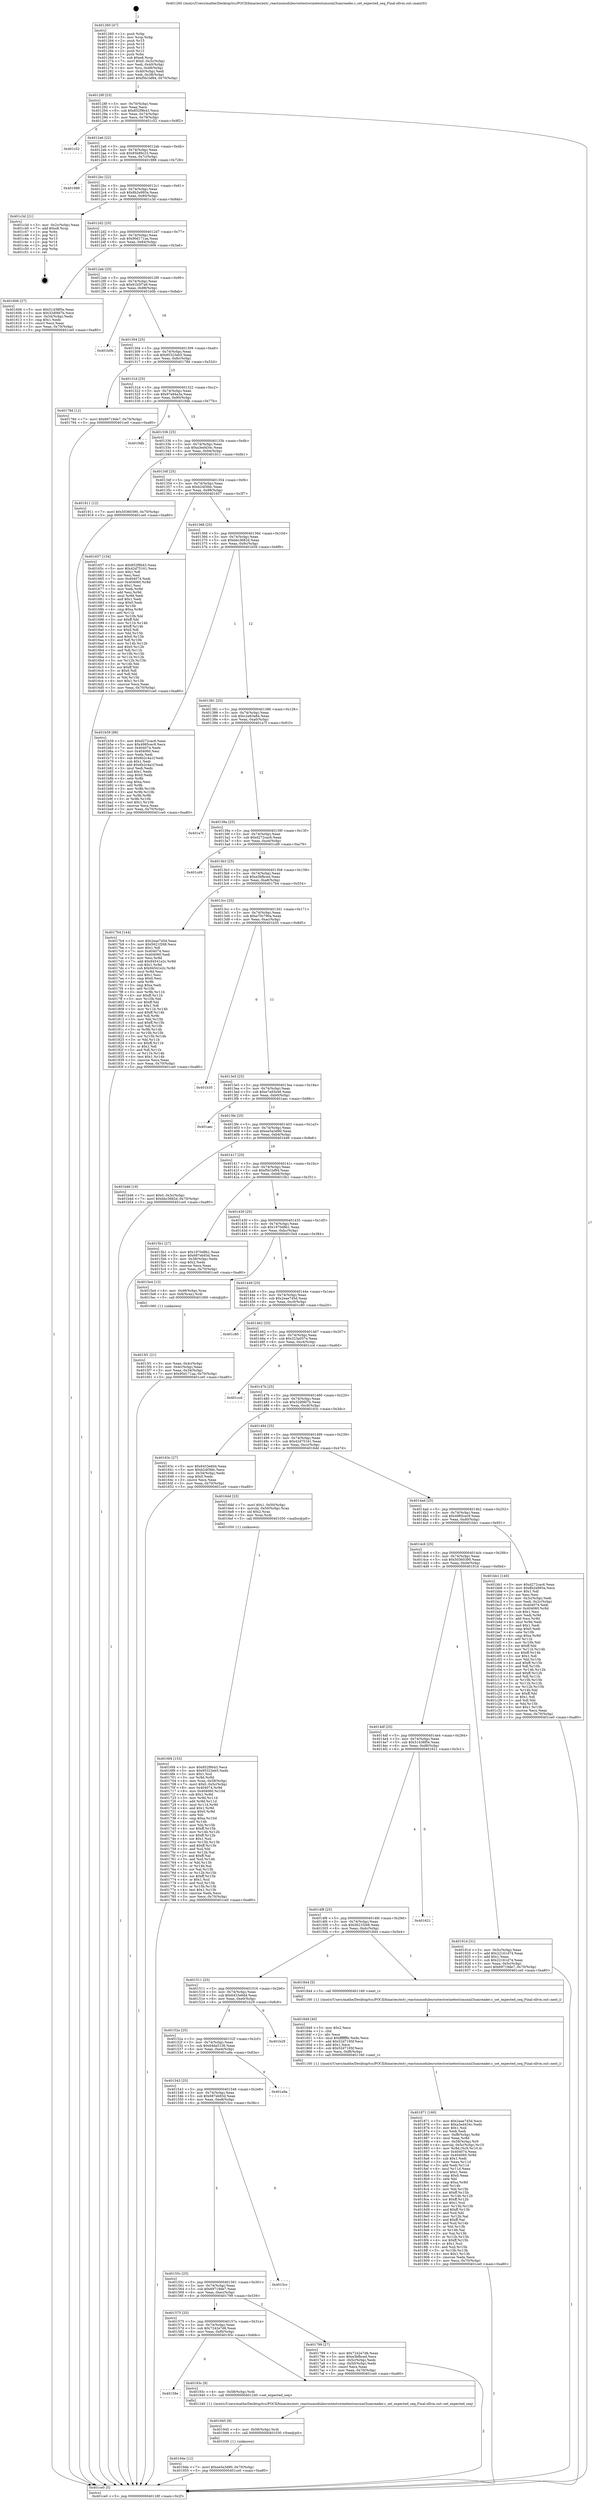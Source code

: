 digraph "0x401260" {
  label = "0x401260 (/mnt/c/Users/mathe/Desktop/tcc/POCII/binaries/extr_reactosmodulesrostestswinetestsmsxml3saxreader.c_set_expected_seq_Final-ollvm.out::main(0))"
  labelloc = "t"
  node[shape=record]

  Entry [label="",width=0.3,height=0.3,shape=circle,fillcolor=black,style=filled]
  "0x40128f" [label="{
     0x40128f [23]\l
     | [instrs]\l
     &nbsp;&nbsp;0x40128f \<+3\>: mov -0x70(%rbp),%eax\l
     &nbsp;&nbsp;0x401292 \<+2\>: mov %eax,%ecx\l
     &nbsp;&nbsp;0x401294 \<+6\>: sub $0x852f9b43,%ecx\l
     &nbsp;&nbsp;0x40129a \<+3\>: mov %eax,-0x74(%rbp)\l
     &nbsp;&nbsp;0x40129d \<+3\>: mov %ecx,-0x78(%rbp)\l
     &nbsp;&nbsp;0x4012a0 \<+6\>: je 0000000000401c52 \<main+0x9f2\>\l
  }"]
  "0x401c52" [label="{
     0x401c52\l
  }", style=dashed]
  "0x4012a6" [label="{
     0x4012a6 [22]\l
     | [instrs]\l
     &nbsp;&nbsp;0x4012a6 \<+5\>: jmp 00000000004012ab \<main+0x4b\>\l
     &nbsp;&nbsp;0x4012ab \<+3\>: mov -0x74(%rbp),%eax\l
     &nbsp;&nbsp;0x4012ae \<+5\>: sub $0x85b89c23,%eax\l
     &nbsp;&nbsp;0x4012b3 \<+3\>: mov %eax,-0x7c(%rbp)\l
     &nbsp;&nbsp;0x4012b6 \<+6\>: je 0000000000401988 \<main+0x728\>\l
  }"]
  Exit [label="",width=0.3,height=0.3,shape=circle,fillcolor=black,style=filled,peripheries=2]
  "0x401988" [label="{
     0x401988\l
  }", style=dashed]
  "0x4012bc" [label="{
     0x4012bc [22]\l
     | [instrs]\l
     &nbsp;&nbsp;0x4012bc \<+5\>: jmp 00000000004012c1 \<main+0x61\>\l
     &nbsp;&nbsp;0x4012c1 \<+3\>: mov -0x74(%rbp),%eax\l
     &nbsp;&nbsp;0x4012c4 \<+5\>: sub $0x8b2e993a,%eax\l
     &nbsp;&nbsp;0x4012c9 \<+3\>: mov %eax,-0x80(%rbp)\l
     &nbsp;&nbsp;0x4012cc \<+6\>: je 0000000000401c3d \<main+0x9dd\>\l
  }"]
  "0x40194e" [label="{
     0x40194e [12]\l
     | [instrs]\l
     &nbsp;&nbsp;0x40194e \<+7\>: movl $0xee5a3d90,-0x70(%rbp)\l
     &nbsp;&nbsp;0x401955 \<+5\>: jmp 0000000000401ce0 \<main+0xa80\>\l
  }"]
  "0x401c3d" [label="{
     0x401c3d [21]\l
     | [instrs]\l
     &nbsp;&nbsp;0x401c3d \<+3\>: mov -0x2c(%rbp),%eax\l
     &nbsp;&nbsp;0x401c40 \<+7\>: add $0xe8,%rsp\l
     &nbsp;&nbsp;0x401c47 \<+1\>: pop %rbx\l
     &nbsp;&nbsp;0x401c48 \<+2\>: pop %r12\l
     &nbsp;&nbsp;0x401c4a \<+2\>: pop %r13\l
     &nbsp;&nbsp;0x401c4c \<+2\>: pop %r14\l
     &nbsp;&nbsp;0x401c4e \<+2\>: pop %r15\l
     &nbsp;&nbsp;0x401c50 \<+1\>: pop %rbp\l
     &nbsp;&nbsp;0x401c51 \<+1\>: ret\l
  }"]
  "0x4012d2" [label="{
     0x4012d2 [25]\l
     | [instrs]\l
     &nbsp;&nbsp;0x4012d2 \<+5\>: jmp 00000000004012d7 \<main+0x77\>\l
     &nbsp;&nbsp;0x4012d7 \<+3\>: mov -0x74(%rbp),%eax\l
     &nbsp;&nbsp;0x4012da \<+5\>: sub $0x90d171aa,%eax\l
     &nbsp;&nbsp;0x4012df \<+6\>: mov %eax,-0x84(%rbp)\l
     &nbsp;&nbsp;0x4012e5 \<+6\>: je 0000000000401606 \<main+0x3a6\>\l
  }"]
  "0x401945" [label="{
     0x401945 [9]\l
     | [instrs]\l
     &nbsp;&nbsp;0x401945 \<+4\>: mov -0x58(%rbp),%rdi\l
     &nbsp;&nbsp;0x401949 \<+5\>: call 0000000000401030 \<free@plt\>\l
     | [calls]\l
     &nbsp;&nbsp;0x401030 \{1\} (unknown)\l
  }"]
  "0x401606" [label="{
     0x401606 [27]\l
     | [instrs]\l
     &nbsp;&nbsp;0x401606 \<+5\>: mov $0x51438f5e,%eax\l
     &nbsp;&nbsp;0x40160b \<+5\>: mov $0x32d0fd7b,%ecx\l
     &nbsp;&nbsp;0x401610 \<+3\>: mov -0x34(%rbp),%edx\l
     &nbsp;&nbsp;0x401613 \<+3\>: cmp $0x1,%edx\l
     &nbsp;&nbsp;0x401616 \<+3\>: cmovl %ecx,%eax\l
     &nbsp;&nbsp;0x401619 \<+3\>: mov %eax,-0x70(%rbp)\l
     &nbsp;&nbsp;0x40161c \<+5\>: jmp 0000000000401ce0 \<main+0xa80\>\l
  }"]
  "0x4012eb" [label="{
     0x4012eb [25]\l
     | [instrs]\l
     &nbsp;&nbsp;0x4012eb \<+5\>: jmp 00000000004012f0 \<main+0x90\>\l
     &nbsp;&nbsp;0x4012f0 \<+3\>: mov -0x74(%rbp),%eax\l
     &nbsp;&nbsp;0x4012f3 \<+5\>: sub $0x91b5f7a9,%eax\l
     &nbsp;&nbsp;0x4012f8 \<+6\>: mov %eax,-0x88(%rbp)\l
     &nbsp;&nbsp;0x4012fe \<+6\>: je 0000000000401b0b \<main+0x8ab\>\l
  }"]
  "0x40158e" [label="{
     0x40158e\l
  }", style=dashed]
  "0x401b0b" [label="{
     0x401b0b\l
  }", style=dashed]
  "0x401304" [label="{
     0x401304 [25]\l
     | [instrs]\l
     &nbsp;&nbsp;0x401304 \<+5\>: jmp 0000000000401309 \<main+0xa9\>\l
     &nbsp;&nbsp;0x401309 \<+3\>: mov -0x74(%rbp),%eax\l
     &nbsp;&nbsp;0x40130c \<+5\>: sub $0x95323eb5,%eax\l
     &nbsp;&nbsp;0x401311 \<+6\>: mov %eax,-0x8c(%rbp)\l
     &nbsp;&nbsp;0x401317 \<+6\>: je 000000000040178d \<main+0x52d\>\l
  }"]
  "0x40193c" [label="{
     0x40193c [9]\l
     | [instrs]\l
     &nbsp;&nbsp;0x40193c \<+4\>: mov -0x58(%rbp),%rdi\l
     &nbsp;&nbsp;0x401940 \<+5\>: call 0000000000401240 \<set_expected_seq\>\l
     | [calls]\l
     &nbsp;&nbsp;0x401240 \{1\} (/mnt/c/Users/mathe/Desktop/tcc/POCII/binaries/extr_reactosmodulesrostestswinetestsmsxml3saxreader.c_set_expected_seq_Final-ollvm.out::set_expected_seq)\l
  }"]
  "0x40178d" [label="{
     0x40178d [12]\l
     | [instrs]\l
     &nbsp;&nbsp;0x40178d \<+7\>: movl $0x69719de7,-0x70(%rbp)\l
     &nbsp;&nbsp;0x401794 \<+5\>: jmp 0000000000401ce0 \<main+0xa80\>\l
  }"]
  "0x40131d" [label="{
     0x40131d [25]\l
     | [instrs]\l
     &nbsp;&nbsp;0x40131d \<+5\>: jmp 0000000000401322 \<main+0xc2\>\l
     &nbsp;&nbsp;0x401322 \<+3\>: mov -0x74(%rbp),%eax\l
     &nbsp;&nbsp;0x401325 \<+5\>: sub $0x97a94a3a,%eax\l
     &nbsp;&nbsp;0x40132a \<+6\>: mov %eax,-0x90(%rbp)\l
     &nbsp;&nbsp;0x401330 \<+6\>: je 00000000004019db \<main+0x77b\>\l
  }"]
  "0x401871" [label="{
     0x401871 [160]\l
     | [instrs]\l
     &nbsp;&nbsp;0x401871 \<+5\>: mov $0x2eae745d,%ecx\l
     &nbsp;&nbsp;0x401876 \<+5\>: mov $0xa3ed434c,%edx\l
     &nbsp;&nbsp;0x40187b \<+3\>: mov $0x1,%sil\l
     &nbsp;&nbsp;0x40187e \<+2\>: xor %edi,%edi\l
     &nbsp;&nbsp;0x401880 \<+7\>: mov -0xf8(%rbp),%r8d\l
     &nbsp;&nbsp;0x401887 \<+4\>: imul %eax,%r8d\l
     &nbsp;&nbsp;0x40188b \<+4\>: mov -0x58(%rbp),%r9\l
     &nbsp;&nbsp;0x40188f \<+4\>: movslq -0x5c(%rbp),%r10\l
     &nbsp;&nbsp;0x401893 \<+4\>: mov %r8d,(%r9,%r10,4)\l
     &nbsp;&nbsp;0x401897 \<+7\>: mov 0x404074,%eax\l
     &nbsp;&nbsp;0x40189e \<+8\>: mov 0x404060,%r8d\l
     &nbsp;&nbsp;0x4018a6 \<+3\>: sub $0x1,%edi\l
     &nbsp;&nbsp;0x4018a9 \<+3\>: mov %eax,%r11d\l
     &nbsp;&nbsp;0x4018ac \<+3\>: add %edi,%r11d\l
     &nbsp;&nbsp;0x4018af \<+4\>: imul %r11d,%eax\l
     &nbsp;&nbsp;0x4018b3 \<+3\>: and $0x1,%eax\l
     &nbsp;&nbsp;0x4018b6 \<+3\>: cmp $0x0,%eax\l
     &nbsp;&nbsp;0x4018b9 \<+3\>: sete %bl\l
     &nbsp;&nbsp;0x4018bc \<+4\>: cmp $0xa,%r8d\l
     &nbsp;&nbsp;0x4018c0 \<+4\>: setl %r14b\l
     &nbsp;&nbsp;0x4018c4 \<+3\>: mov %bl,%r15b\l
     &nbsp;&nbsp;0x4018c7 \<+4\>: xor $0xff,%r15b\l
     &nbsp;&nbsp;0x4018cb \<+3\>: mov %r14b,%r12b\l
     &nbsp;&nbsp;0x4018ce \<+4\>: xor $0xff,%r12b\l
     &nbsp;&nbsp;0x4018d2 \<+4\>: xor $0x1,%sil\l
     &nbsp;&nbsp;0x4018d6 \<+3\>: mov %r15b,%r13b\l
     &nbsp;&nbsp;0x4018d9 \<+4\>: and $0xff,%r13b\l
     &nbsp;&nbsp;0x4018dd \<+3\>: and %sil,%bl\l
     &nbsp;&nbsp;0x4018e0 \<+3\>: mov %r12b,%al\l
     &nbsp;&nbsp;0x4018e3 \<+2\>: and $0xff,%al\l
     &nbsp;&nbsp;0x4018e5 \<+3\>: and %sil,%r14b\l
     &nbsp;&nbsp;0x4018e8 \<+3\>: or %bl,%r13b\l
     &nbsp;&nbsp;0x4018eb \<+3\>: or %r14b,%al\l
     &nbsp;&nbsp;0x4018ee \<+3\>: xor %al,%r13b\l
     &nbsp;&nbsp;0x4018f1 \<+3\>: or %r12b,%r15b\l
     &nbsp;&nbsp;0x4018f4 \<+4\>: xor $0xff,%r15b\l
     &nbsp;&nbsp;0x4018f8 \<+4\>: or $0x1,%sil\l
     &nbsp;&nbsp;0x4018fc \<+3\>: and %sil,%r15b\l
     &nbsp;&nbsp;0x4018ff \<+3\>: or %r15b,%r13b\l
     &nbsp;&nbsp;0x401902 \<+4\>: test $0x1,%r13b\l
     &nbsp;&nbsp;0x401906 \<+3\>: cmovne %edx,%ecx\l
     &nbsp;&nbsp;0x401909 \<+3\>: mov %ecx,-0x70(%rbp)\l
     &nbsp;&nbsp;0x40190c \<+5\>: jmp 0000000000401ce0 \<main+0xa80\>\l
  }"]
  "0x4019db" [label="{
     0x4019db\l
  }", style=dashed]
  "0x401336" [label="{
     0x401336 [25]\l
     | [instrs]\l
     &nbsp;&nbsp;0x401336 \<+5\>: jmp 000000000040133b \<main+0xdb\>\l
     &nbsp;&nbsp;0x40133b \<+3\>: mov -0x74(%rbp),%eax\l
     &nbsp;&nbsp;0x40133e \<+5\>: sub $0xa3ed434c,%eax\l
     &nbsp;&nbsp;0x401343 \<+6\>: mov %eax,-0x94(%rbp)\l
     &nbsp;&nbsp;0x401349 \<+6\>: je 0000000000401911 \<main+0x6b1\>\l
  }"]
  "0x401849" [label="{
     0x401849 [40]\l
     | [instrs]\l
     &nbsp;&nbsp;0x401849 \<+5\>: mov $0x2,%ecx\l
     &nbsp;&nbsp;0x40184e \<+1\>: cltd\l
     &nbsp;&nbsp;0x40184f \<+2\>: idiv %ecx\l
     &nbsp;&nbsp;0x401851 \<+6\>: imul $0xfffffffe,%edx,%ecx\l
     &nbsp;&nbsp;0x401857 \<+6\>: add $0x52d7195f,%ecx\l
     &nbsp;&nbsp;0x40185d \<+3\>: add $0x1,%ecx\l
     &nbsp;&nbsp;0x401860 \<+6\>: sub $0x52d7195f,%ecx\l
     &nbsp;&nbsp;0x401866 \<+6\>: mov %ecx,-0xf8(%rbp)\l
     &nbsp;&nbsp;0x40186c \<+5\>: call 0000000000401160 \<next_i\>\l
     | [calls]\l
     &nbsp;&nbsp;0x401160 \{1\} (/mnt/c/Users/mathe/Desktop/tcc/POCII/binaries/extr_reactosmodulesrostestswinetestsmsxml3saxreader.c_set_expected_seq_Final-ollvm.out::next_i)\l
  }"]
  "0x401911" [label="{
     0x401911 [12]\l
     | [instrs]\l
     &nbsp;&nbsp;0x401911 \<+7\>: movl $0x50360390,-0x70(%rbp)\l
     &nbsp;&nbsp;0x401918 \<+5\>: jmp 0000000000401ce0 \<main+0xa80\>\l
  }"]
  "0x40134f" [label="{
     0x40134f [25]\l
     | [instrs]\l
     &nbsp;&nbsp;0x40134f \<+5\>: jmp 0000000000401354 \<main+0xf4\>\l
     &nbsp;&nbsp;0x401354 \<+3\>: mov -0x74(%rbp),%eax\l
     &nbsp;&nbsp;0x401357 \<+5\>: sub $0xb24f3fdc,%eax\l
     &nbsp;&nbsp;0x40135c \<+6\>: mov %eax,-0x98(%rbp)\l
     &nbsp;&nbsp;0x401362 \<+6\>: je 0000000000401657 \<main+0x3f7\>\l
  }"]
  "0x401575" [label="{
     0x401575 [25]\l
     | [instrs]\l
     &nbsp;&nbsp;0x401575 \<+5\>: jmp 000000000040157a \<main+0x31a\>\l
     &nbsp;&nbsp;0x40157a \<+3\>: mov -0x74(%rbp),%eax\l
     &nbsp;&nbsp;0x40157d \<+5\>: sub $0x7242e7d6,%eax\l
     &nbsp;&nbsp;0x401582 \<+6\>: mov %eax,-0xf0(%rbp)\l
     &nbsp;&nbsp;0x401588 \<+6\>: je 000000000040193c \<main+0x6dc\>\l
  }"]
  "0x401657" [label="{
     0x401657 [134]\l
     | [instrs]\l
     &nbsp;&nbsp;0x401657 \<+5\>: mov $0x852f9b43,%eax\l
     &nbsp;&nbsp;0x40165c \<+5\>: mov $0x42d75161,%ecx\l
     &nbsp;&nbsp;0x401661 \<+2\>: mov $0x1,%dl\l
     &nbsp;&nbsp;0x401663 \<+2\>: xor %esi,%esi\l
     &nbsp;&nbsp;0x401665 \<+7\>: mov 0x404074,%edi\l
     &nbsp;&nbsp;0x40166c \<+8\>: mov 0x404060,%r8d\l
     &nbsp;&nbsp;0x401674 \<+3\>: sub $0x1,%esi\l
     &nbsp;&nbsp;0x401677 \<+3\>: mov %edi,%r9d\l
     &nbsp;&nbsp;0x40167a \<+3\>: add %esi,%r9d\l
     &nbsp;&nbsp;0x40167d \<+4\>: imul %r9d,%edi\l
     &nbsp;&nbsp;0x401681 \<+3\>: and $0x1,%edi\l
     &nbsp;&nbsp;0x401684 \<+3\>: cmp $0x0,%edi\l
     &nbsp;&nbsp;0x401687 \<+4\>: sete %r10b\l
     &nbsp;&nbsp;0x40168b \<+4\>: cmp $0xa,%r8d\l
     &nbsp;&nbsp;0x40168f \<+4\>: setl %r11b\l
     &nbsp;&nbsp;0x401693 \<+3\>: mov %r10b,%bl\l
     &nbsp;&nbsp;0x401696 \<+3\>: xor $0xff,%bl\l
     &nbsp;&nbsp;0x401699 \<+3\>: mov %r11b,%r14b\l
     &nbsp;&nbsp;0x40169c \<+4\>: xor $0xff,%r14b\l
     &nbsp;&nbsp;0x4016a0 \<+3\>: xor $0x0,%dl\l
     &nbsp;&nbsp;0x4016a3 \<+3\>: mov %bl,%r15b\l
     &nbsp;&nbsp;0x4016a6 \<+4\>: and $0x0,%r15b\l
     &nbsp;&nbsp;0x4016aa \<+3\>: and %dl,%r10b\l
     &nbsp;&nbsp;0x4016ad \<+3\>: mov %r14b,%r12b\l
     &nbsp;&nbsp;0x4016b0 \<+4\>: and $0x0,%r12b\l
     &nbsp;&nbsp;0x4016b4 \<+3\>: and %dl,%r11b\l
     &nbsp;&nbsp;0x4016b7 \<+3\>: or %r10b,%r15b\l
     &nbsp;&nbsp;0x4016ba \<+3\>: or %r11b,%r12b\l
     &nbsp;&nbsp;0x4016bd \<+3\>: xor %r12b,%r15b\l
     &nbsp;&nbsp;0x4016c0 \<+3\>: or %r14b,%bl\l
     &nbsp;&nbsp;0x4016c3 \<+3\>: xor $0xff,%bl\l
     &nbsp;&nbsp;0x4016c6 \<+3\>: or $0x0,%dl\l
     &nbsp;&nbsp;0x4016c9 \<+2\>: and %dl,%bl\l
     &nbsp;&nbsp;0x4016cb \<+3\>: or %bl,%r15b\l
     &nbsp;&nbsp;0x4016ce \<+4\>: test $0x1,%r15b\l
     &nbsp;&nbsp;0x4016d2 \<+3\>: cmovne %ecx,%eax\l
     &nbsp;&nbsp;0x4016d5 \<+3\>: mov %eax,-0x70(%rbp)\l
     &nbsp;&nbsp;0x4016d8 \<+5\>: jmp 0000000000401ce0 \<main+0xa80\>\l
  }"]
  "0x401368" [label="{
     0x401368 [25]\l
     | [instrs]\l
     &nbsp;&nbsp;0x401368 \<+5\>: jmp 000000000040136d \<main+0x10d\>\l
     &nbsp;&nbsp;0x40136d \<+3\>: mov -0x74(%rbp),%eax\l
     &nbsp;&nbsp;0x401370 \<+5\>: sub $0xbbc3682d,%eax\l
     &nbsp;&nbsp;0x401375 \<+6\>: mov %eax,-0x9c(%rbp)\l
     &nbsp;&nbsp;0x40137b \<+6\>: je 0000000000401b59 \<main+0x8f9\>\l
  }"]
  "0x401799" [label="{
     0x401799 [27]\l
     | [instrs]\l
     &nbsp;&nbsp;0x401799 \<+5\>: mov $0x7242e7d6,%eax\l
     &nbsp;&nbsp;0x40179e \<+5\>: mov $0xe3bfbced,%ecx\l
     &nbsp;&nbsp;0x4017a3 \<+3\>: mov -0x5c(%rbp),%edx\l
     &nbsp;&nbsp;0x4017a6 \<+3\>: cmp -0x50(%rbp),%edx\l
     &nbsp;&nbsp;0x4017a9 \<+3\>: cmovl %ecx,%eax\l
     &nbsp;&nbsp;0x4017ac \<+3\>: mov %eax,-0x70(%rbp)\l
     &nbsp;&nbsp;0x4017af \<+5\>: jmp 0000000000401ce0 \<main+0xa80\>\l
  }"]
  "0x401b59" [label="{
     0x401b59 [88]\l
     | [instrs]\l
     &nbsp;&nbsp;0x401b59 \<+5\>: mov $0xd272cac6,%eax\l
     &nbsp;&nbsp;0x401b5e \<+5\>: mov $0x4985cec9,%ecx\l
     &nbsp;&nbsp;0x401b63 \<+7\>: mov 0x404074,%edx\l
     &nbsp;&nbsp;0x401b6a \<+7\>: mov 0x404060,%esi\l
     &nbsp;&nbsp;0x401b71 \<+2\>: mov %edx,%edi\l
     &nbsp;&nbsp;0x401b73 \<+6\>: sub $0x6b2c4a1f,%edi\l
     &nbsp;&nbsp;0x401b79 \<+3\>: sub $0x1,%edi\l
     &nbsp;&nbsp;0x401b7c \<+6\>: add $0x6b2c4a1f,%edi\l
     &nbsp;&nbsp;0x401b82 \<+3\>: imul %edi,%edx\l
     &nbsp;&nbsp;0x401b85 \<+3\>: and $0x1,%edx\l
     &nbsp;&nbsp;0x401b88 \<+3\>: cmp $0x0,%edx\l
     &nbsp;&nbsp;0x401b8b \<+4\>: sete %r8b\l
     &nbsp;&nbsp;0x401b8f \<+3\>: cmp $0xa,%esi\l
     &nbsp;&nbsp;0x401b92 \<+4\>: setl %r9b\l
     &nbsp;&nbsp;0x401b96 \<+3\>: mov %r8b,%r10b\l
     &nbsp;&nbsp;0x401b99 \<+3\>: and %r9b,%r10b\l
     &nbsp;&nbsp;0x401b9c \<+3\>: xor %r9b,%r8b\l
     &nbsp;&nbsp;0x401b9f \<+3\>: or %r8b,%r10b\l
     &nbsp;&nbsp;0x401ba2 \<+4\>: test $0x1,%r10b\l
     &nbsp;&nbsp;0x401ba6 \<+3\>: cmovne %ecx,%eax\l
     &nbsp;&nbsp;0x401ba9 \<+3\>: mov %eax,-0x70(%rbp)\l
     &nbsp;&nbsp;0x401bac \<+5\>: jmp 0000000000401ce0 \<main+0xa80\>\l
  }"]
  "0x401381" [label="{
     0x401381 [25]\l
     | [instrs]\l
     &nbsp;&nbsp;0x401381 \<+5\>: jmp 0000000000401386 \<main+0x126\>\l
     &nbsp;&nbsp;0x401386 \<+3\>: mov -0x74(%rbp),%eax\l
     &nbsp;&nbsp;0x401389 \<+5\>: sub $0xc2e63a84,%eax\l
     &nbsp;&nbsp;0x40138e \<+6\>: mov %eax,-0xa0(%rbp)\l
     &nbsp;&nbsp;0x401394 \<+6\>: je 0000000000401a7f \<main+0x81f\>\l
  }"]
  "0x40155c" [label="{
     0x40155c [25]\l
     | [instrs]\l
     &nbsp;&nbsp;0x40155c \<+5\>: jmp 0000000000401561 \<main+0x301\>\l
     &nbsp;&nbsp;0x401561 \<+3\>: mov -0x74(%rbp),%eax\l
     &nbsp;&nbsp;0x401564 \<+5\>: sub $0x69719de7,%eax\l
     &nbsp;&nbsp;0x401569 \<+6\>: mov %eax,-0xec(%rbp)\l
     &nbsp;&nbsp;0x40156f \<+6\>: je 0000000000401799 \<main+0x539\>\l
  }"]
  "0x401a7f" [label="{
     0x401a7f\l
  }", style=dashed]
  "0x40139a" [label="{
     0x40139a [25]\l
     | [instrs]\l
     &nbsp;&nbsp;0x40139a \<+5\>: jmp 000000000040139f \<main+0x13f\>\l
     &nbsp;&nbsp;0x40139f \<+3\>: mov -0x74(%rbp),%eax\l
     &nbsp;&nbsp;0x4013a2 \<+5\>: sub $0xd272cac6,%eax\l
     &nbsp;&nbsp;0x4013a7 \<+6\>: mov %eax,-0xa4(%rbp)\l
     &nbsp;&nbsp;0x4013ad \<+6\>: je 0000000000401cd9 \<main+0xa79\>\l
  }"]
  "0x4015cc" [label="{
     0x4015cc\l
  }", style=dashed]
  "0x401cd9" [label="{
     0x401cd9\l
  }", style=dashed]
  "0x4013b3" [label="{
     0x4013b3 [25]\l
     | [instrs]\l
     &nbsp;&nbsp;0x4013b3 \<+5\>: jmp 00000000004013b8 \<main+0x158\>\l
     &nbsp;&nbsp;0x4013b8 \<+3\>: mov -0x74(%rbp),%eax\l
     &nbsp;&nbsp;0x4013bb \<+5\>: sub $0xe3bfbced,%eax\l
     &nbsp;&nbsp;0x4013c0 \<+6\>: mov %eax,-0xa8(%rbp)\l
     &nbsp;&nbsp;0x4013c6 \<+6\>: je 00000000004017b4 \<main+0x554\>\l
  }"]
  "0x401543" [label="{
     0x401543 [25]\l
     | [instrs]\l
     &nbsp;&nbsp;0x401543 \<+5\>: jmp 0000000000401548 \<main+0x2e8\>\l
     &nbsp;&nbsp;0x401548 \<+3\>: mov -0x74(%rbp),%eax\l
     &nbsp;&nbsp;0x40154b \<+5\>: sub $0x687eb93d,%eax\l
     &nbsp;&nbsp;0x401550 \<+6\>: mov %eax,-0xe8(%rbp)\l
     &nbsp;&nbsp;0x401556 \<+6\>: je 00000000004015cc \<main+0x36c\>\l
  }"]
  "0x4017b4" [label="{
     0x4017b4 [144]\l
     | [instrs]\l
     &nbsp;&nbsp;0x4017b4 \<+5\>: mov $0x2eae745d,%eax\l
     &nbsp;&nbsp;0x4017b9 \<+5\>: mov $0x5621f268,%ecx\l
     &nbsp;&nbsp;0x4017be \<+2\>: mov $0x1,%dl\l
     &nbsp;&nbsp;0x4017c0 \<+7\>: mov 0x404074,%esi\l
     &nbsp;&nbsp;0x4017c7 \<+7\>: mov 0x404060,%edi\l
     &nbsp;&nbsp;0x4017ce \<+3\>: mov %esi,%r8d\l
     &nbsp;&nbsp;0x4017d1 \<+7\>: add $0x94541e2c,%r8d\l
     &nbsp;&nbsp;0x4017d8 \<+4\>: sub $0x1,%r8d\l
     &nbsp;&nbsp;0x4017dc \<+7\>: sub $0x94541e2c,%r8d\l
     &nbsp;&nbsp;0x4017e3 \<+4\>: imul %r8d,%esi\l
     &nbsp;&nbsp;0x4017e7 \<+3\>: and $0x1,%esi\l
     &nbsp;&nbsp;0x4017ea \<+3\>: cmp $0x0,%esi\l
     &nbsp;&nbsp;0x4017ed \<+4\>: sete %r9b\l
     &nbsp;&nbsp;0x4017f1 \<+3\>: cmp $0xa,%edi\l
     &nbsp;&nbsp;0x4017f4 \<+4\>: setl %r10b\l
     &nbsp;&nbsp;0x4017f8 \<+3\>: mov %r9b,%r11b\l
     &nbsp;&nbsp;0x4017fb \<+4\>: xor $0xff,%r11b\l
     &nbsp;&nbsp;0x4017ff \<+3\>: mov %r10b,%bl\l
     &nbsp;&nbsp;0x401802 \<+3\>: xor $0xff,%bl\l
     &nbsp;&nbsp;0x401805 \<+3\>: xor $0x1,%dl\l
     &nbsp;&nbsp;0x401808 \<+3\>: mov %r11b,%r14b\l
     &nbsp;&nbsp;0x40180b \<+4\>: and $0xff,%r14b\l
     &nbsp;&nbsp;0x40180f \<+3\>: and %dl,%r9b\l
     &nbsp;&nbsp;0x401812 \<+3\>: mov %bl,%r15b\l
     &nbsp;&nbsp;0x401815 \<+4\>: and $0xff,%r15b\l
     &nbsp;&nbsp;0x401819 \<+3\>: and %dl,%r10b\l
     &nbsp;&nbsp;0x40181c \<+3\>: or %r9b,%r14b\l
     &nbsp;&nbsp;0x40181f \<+3\>: or %r10b,%r15b\l
     &nbsp;&nbsp;0x401822 \<+3\>: xor %r15b,%r14b\l
     &nbsp;&nbsp;0x401825 \<+3\>: or %bl,%r11b\l
     &nbsp;&nbsp;0x401828 \<+4\>: xor $0xff,%r11b\l
     &nbsp;&nbsp;0x40182c \<+3\>: or $0x1,%dl\l
     &nbsp;&nbsp;0x40182f \<+3\>: and %dl,%r11b\l
     &nbsp;&nbsp;0x401832 \<+3\>: or %r11b,%r14b\l
     &nbsp;&nbsp;0x401835 \<+4\>: test $0x1,%r14b\l
     &nbsp;&nbsp;0x401839 \<+3\>: cmovne %ecx,%eax\l
     &nbsp;&nbsp;0x40183c \<+3\>: mov %eax,-0x70(%rbp)\l
     &nbsp;&nbsp;0x40183f \<+5\>: jmp 0000000000401ce0 \<main+0xa80\>\l
  }"]
  "0x4013cc" [label="{
     0x4013cc [25]\l
     | [instrs]\l
     &nbsp;&nbsp;0x4013cc \<+5\>: jmp 00000000004013d1 \<main+0x171\>\l
     &nbsp;&nbsp;0x4013d1 \<+3\>: mov -0x74(%rbp),%eax\l
     &nbsp;&nbsp;0x4013d4 \<+5\>: sub $0xe70c790a,%eax\l
     &nbsp;&nbsp;0x4013d9 \<+6\>: mov %eax,-0xac(%rbp)\l
     &nbsp;&nbsp;0x4013df \<+6\>: je 0000000000401b35 \<main+0x8d5\>\l
  }"]
  "0x401a9a" [label="{
     0x401a9a\l
  }", style=dashed]
  "0x401b35" [label="{
     0x401b35\l
  }", style=dashed]
  "0x4013e5" [label="{
     0x4013e5 [25]\l
     | [instrs]\l
     &nbsp;&nbsp;0x4013e5 \<+5\>: jmp 00000000004013ea \<main+0x18a\>\l
     &nbsp;&nbsp;0x4013ea \<+3\>: mov -0x74(%rbp),%eax\l
     &nbsp;&nbsp;0x4013ed \<+5\>: sub $0xe7a93e46,%eax\l
     &nbsp;&nbsp;0x4013f2 \<+6\>: mov %eax,-0xb0(%rbp)\l
     &nbsp;&nbsp;0x4013f8 \<+6\>: je 0000000000401aec \<main+0x88c\>\l
  }"]
  "0x40152a" [label="{
     0x40152a [25]\l
     | [instrs]\l
     &nbsp;&nbsp;0x40152a \<+5\>: jmp 000000000040152f \<main+0x2cf\>\l
     &nbsp;&nbsp;0x40152f \<+3\>: mov -0x74(%rbp),%eax\l
     &nbsp;&nbsp;0x401532 \<+5\>: sub $0x64da5136,%eax\l
     &nbsp;&nbsp;0x401537 \<+6\>: mov %eax,-0xe4(%rbp)\l
     &nbsp;&nbsp;0x40153d \<+6\>: je 0000000000401a9a \<main+0x83a\>\l
  }"]
  "0x401aec" [label="{
     0x401aec\l
  }", style=dashed]
  "0x4013fe" [label="{
     0x4013fe [25]\l
     | [instrs]\l
     &nbsp;&nbsp;0x4013fe \<+5\>: jmp 0000000000401403 \<main+0x1a3\>\l
     &nbsp;&nbsp;0x401403 \<+3\>: mov -0x74(%rbp),%eax\l
     &nbsp;&nbsp;0x401406 \<+5\>: sub $0xee5a3d90,%eax\l
     &nbsp;&nbsp;0x40140b \<+6\>: mov %eax,-0xb4(%rbp)\l
     &nbsp;&nbsp;0x401411 \<+6\>: je 0000000000401b46 \<main+0x8e6\>\l
  }"]
  "0x401b29" [label="{
     0x401b29\l
  }", style=dashed]
  "0x401b46" [label="{
     0x401b46 [19]\l
     | [instrs]\l
     &nbsp;&nbsp;0x401b46 \<+7\>: movl $0x0,-0x3c(%rbp)\l
     &nbsp;&nbsp;0x401b4d \<+7\>: movl $0xbbc3682d,-0x70(%rbp)\l
     &nbsp;&nbsp;0x401b54 \<+5\>: jmp 0000000000401ce0 \<main+0xa80\>\l
  }"]
  "0x401417" [label="{
     0x401417 [25]\l
     | [instrs]\l
     &nbsp;&nbsp;0x401417 \<+5\>: jmp 000000000040141c \<main+0x1bc\>\l
     &nbsp;&nbsp;0x40141c \<+3\>: mov -0x74(%rbp),%eax\l
     &nbsp;&nbsp;0x40141f \<+5\>: sub $0xf5b1bf94,%eax\l
     &nbsp;&nbsp;0x401424 \<+6\>: mov %eax,-0xb8(%rbp)\l
     &nbsp;&nbsp;0x40142a \<+6\>: je 00000000004015b1 \<main+0x351\>\l
  }"]
  "0x401511" [label="{
     0x401511 [25]\l
     | [instrs]\l
     &nbsp;&nbsp;0x401511 \<+5\>: jmp 0000000000401516 \<main+0x2b6\>\l
     &nbsp;&nbsp;0x401516 \<+3\>: mov -0x74(%rbp),%eax\l
     &nbsp;&nbsp;0x401519 \<+5\>: sub $0x6433e6d4,%eax\l
     &nbsp;&nbsp;0x40151e \<+6\>: mov %eax,-0xe0(%rbp)\l
     &nbsp;&nbsp;0x401524 \<+6\>: je 0000000000401b29 \<main+0x8c9\>\l
  }"]
  "0x4015b1" [label="{
     0x4015b1 [27]\l
     | [instrs]\l
     &nbsp;&nbsp;0x4015b1 \<+5\>: mov $0x1970d8b1,%eax\l
     &nbsp;&nbsp;0x4015b6 \<+5\>: mov $0x687eb93d,%ecx\l
     &nbsp;&nbsp;0x4015bb \<+3\>: mov -0x38(%rbp),%edx\l
     &nbsp;&nbsp;0x4015be \<+3\>: cmp $0x2,%edx\l
     &nbsp;&nbsp;0x4015c1 \<+3\>: cmovne %ecx,%eax\l
     &nbsp;&nbsp;0x4015c4 \<+3\>: mov %eax,-0x70(%rbp)\l
     &nbsp;&nbsp;0x4015c7 \<+5\>: jmp 0000000000401ce0 \<main+0xa80\>\l
  }"]
  "0x401430" [label="{
     0x401430 [25]\l
     | [instrs]\l
     &nbsp;&nbsp;0x401430 \<+5\>: jmp 0000000000401435 \<main+0x1d5\>\l
     &nbsp;&nbsp;0x401435 \<+3\>: mov -0x74(%rbp),%eax\l
     &nbsp;&nbsp;0x401438 \<+5\>: sub $0x1970d8b1,%eax\l
     &nbsp;&nbsp;0x40143d \<+6\>: mov %eax,-0xbc(%rbp)\l
     &nbsp;&nbsp;0x401443 \<+6\>: je 00000000004015e4 \<main+0x384\>\l
  }"]
  "0x401ce0" [label="{
     0x401ce0 [5]\l
     | [instrs]\l
     &nbsp;&nbsp;0x401ce0 \<+5\>: jmp 000000000040128f \<main+0x2f\>\l
  }"]
  "0x401260" [label="{
     0x401260 [47]\l
     | [instrs]\l
     &nbsp;&nbsp;0x401260 \<+1\>: push %rbp\l
     &nbsp;&nbsp;0x401261 \<+3\>: mov %rsp,%rbp\l
     &nbsp;&nbsp;0x401264 \<+2\>: push %r15\l
     &nbsp;&nbsp;0x401266 \<+2\>: push %r14\l
     &nbsp;&nbsp;0x401268 \<+2\>: push %r13\l
     &nbsp;&nbsp;0x40126a \<+2\>: push %r12\l
     &nbsp;&nbsp;0x40126c \<+1\>: push %rbx\l
     &nbsp;&nbsp;0x40126d \<+7\>: sub $0xe8,%rsp\l
     &nbsp;&nbsp;0x401274 \<+7\>: movl $0x0,-0x3c(%rbp)\l
     &nbsp;&nbsp;0x40127b \<+3\>: mov %edi,-0x40(%rbp)\l
     &nbsp;&nbsp;0x40127e \<+4\>: mov %rsi,-0x48(%rbp)\l
     &nbsp;&nbsp;0x401282 \<+3\>: mov -0x40(%rbp),%edi\l
     &nbsp;&nbsp;0x401285 \<+3\>: mov %edi,-0x38(%rbp)\l
     &nbsp;&nbsp;0x401288 \<+7\>: movl $0xf5b1bf94,-0x70(%rbp)\l
  }"]
  "0x401844" [label="{
     0x401844 [5]\l
     | [instrs]\l
     &nbsp;&nbsp;0x401844 \<+5\>: call 0000000000401160 \<next_i\>\l
     | [calls]\l
     &nbsp;&nbsp;0x401160 \{1\} (/mnt/c/Users/mathe/Desktop/tcc/POCII/binaries/extr_reactosmodulesrostestswinetestsmsxml3saxreader.c_set_expected_seq_Final-ollvm.out::next_i)\l
  }"]
  "0x4015e4" [label="{
     0x4015e4 [13]\l
     | [instrs]\l
     &nbsp;&nbsp;0x4015e4 \<+4\>: mov -0x48(%rbp),%rax\l
     &nbsp;&nbsp;0x4015e8 \<+4\>: mov 0x8(%rax),%rdi\l
     &nbsp;&nbsp;0x4015ec \<+5\>: call 0000000000401060 \<atoi@plt\>\l
     | [calls]\l
     &nbsp;&nbsp;0x401060 \{1\} (unknown)\l
  }"]
  "0x401449" [label="{
     0x401449 [25]\l
     | [instrs]\l
     &nbsp;&nbsp;0x401449 \<+5\>: jmp 000000000040144e \<main+0x1ee\>\l
     &nbsp;&nbsp;0x40144e \<+3\>: mov -0x74(%rbp),%eax\l
     &nbsp;&nbsp;0x401451 \<+5\>: sub $0x2eae745d,%eax\l
     &nbsp;&nbsp;0x401456 \<+6\>: mov %eax,-0xc0(%rbp)\l
     &nbsp;&nbsp;0x40145c \<+6\>: je 0000000000401c80 \<main+0xa20\>\l
  }"]
  "0x4015f1" [label="{
     0x4015f1 [21]\l
     | [instrs]\l
     &nbsp;&nbsp;0x4015f1 \<+3\>: mov %eax,-0x4c(%rbp)\l
     &nbsp;&nbsp;0x4015f4 \<+3\>: mov -0x4c(%rbp),%eax\l
     &nbsp;&nbsp;0x4015f7 \<+3\>: mov %eax,-0x34(%rbp)\l
     &nbsp;&nbsp;0x4015fa \<+7\>: movl $0x90d171aa,-0x70(%rbp)\l
     &nbsp;&nbsp;0x401601 \<+5\>: jmp 0000000000401ce0 \<main+0xa80\>\l
  }"]
  "0x4014f8" [label="{
     0x4014f8 [25]\l
     | [instrs]\l
     &nbsp;&nbsp;0x4014f8 \<+5\>: jmp 00000000004014fd \<main+0x29d\>\l
     &nbsp;&nbsp;0x4014fd \<+3\>: mov -0x74(%rbp),%eax\l
     &nbsp;&nbsp;0x401500 \<+5\>: sub $0x5621f268,%eax\l
     &nbsp;&nbsp;0x401505 \<+6\>: mov %eax,-0xdc(%rbp)\l
     &nbsp;&nbsp;0x40150b \<+6\>: je 0000000000401844 \<main+0x5e4\>\l
  }"]
  "0x401c80" [label="{
     0x401c80\l
  }", style=dashed]
  "0x401462" [label="{
     0x401462 [25]\l
     | [instrs]\l
     &nbsp;&nbsp;0x401462 \<+5\>: jmp 0000000000401467 \<main+0x207\>\l
     &nbsp;&nbsp;0x401467 \<+3\>: mov -0x74(%rbp),%eax\l
     &nbsp;&nbsp;0x40146a \<+5\>: sub $0x323a057e,%eax\l
     &nbsp;&nbsp;0x40146f \<+6\>: mov %eax,-0xc4(%rbp)\l
     &nbsp;&nbsp;0x401475 \<+6\>: je 0000000000401ccd \<main+0xa6d\>\l
  }"]
  "0x401621" [label="{
     0x401621\l
  }", style=dashed]
  "0x401ccd" [label="{
     0x401ccd\l
  }", style=dashed]
  "0x40147b" [label="{
     0x40147b [25]\l
     | [instrs]\l
     &nbsp;&nbsp;0x40147b \<+5\>: jmp 0000000000401480 \<main+0x220\>\l
     &nbsp;&nbsp;0x401480 \<+3\>: mov -0x74(%rbp),%eax\l
     &nbsp;&nbsp;0x401483 \<+5\>: sub $0x32d0fd7b,%eax\l
     &nbsp;&nbsp;0x401488 \<+6\>: mov %eax,-0xc8(%rbp)\l
     &nbsp;&nbsp;0x40148e \<+6\>: je 000000000040163c \<main+0x3dc\>\l
  }"]
  "0x4014df" [label="{
     0x4014df [25]\l
     | [instrs]\l
     &nbsp;&nbsp;0x4014df \<+5\>: jmp 00000000004014e4 \<main+0x284\>\l
     &nbsp;&nbsp;0x4014e4 \<+3\>: mov -0x74(%rbp),%eax\l
     &nbsp;&nbsp;0x4014e7 \<+5\>: sub $0x51438f5e,%eax\l
     &nbsp;&nbsp;0x4014ec \<+6\>: mov %eax,-0xd8(%rbp)\l
     &nbsp;&nbsp;0x4014f2 \<+6\>: je 0000000000401621 \<main+0x3c1\>\l
  }"]
  "0x40163c" [label="{
     0x40163c [27]\l
     | [instrs]\l
     &nbsp;&nbsp;0x40163c \<+5\>: mov $0x6433e6d4,%eax\l
     &nbsp;&nbsp;0x401641 \<+5\>: mov $0xb24f3fdc,%ecx\l
     &nbsp;&nbsp;0x401646 \<+3\>: mov -0x34(%rbp),%edx\l
     &nbsp;&nbsp;0x401649 \<+3\>: cmp $0x0,%edx\l
     &nbsp;&nbsp;0x40164c \<+3\>: cmove %ecx,%eax\l
     &nbsp;&nbsp;0x40164f \<+3\>: mov %eax,-0x70(%rbp)\l
     &nbsp;&nbsp;0x401652 \<+5\>: jmp 0000000000401ce0 \<main+0xa80\>\l
  }"]
  "0x401494" [label="{
     0x401494 [25]\l
     | [instrs]\l
     &nbsp;&nbsp;0x401494 \<+5\>: jmp 0000000000401499 \<main+0x239\>\l
     &nbsp;&nbsp;0x401499 \<+3\>: mov -0x74(%rbp),%eax\l
     &nbsp;&nbsp;0x40149c \<+5\>: sub $0x42d75161,%eax\l
     &nbsp;&nbsp;0x4014a1 \<+6\>: mov %eax,-0xcc(%rbp)\l
     &nbsp;&nbsp;0x4014a7 \<+6\>: je 00000000004016dd \<main+0x47d\>\l
  }"]
  "0x40191d" [label="{
     0x40191d [31]\l
     | [instrs]\l
     &nbsp;&nbsp;0x40191d \<+3\>: mov -0x5c(%rbp),%eax\l
     &nbsp;&nbsp;0x401920 \<+5\>: add $0x22161d74,%eax\l
     &nbsp;&nbsp;0x401925 \<+3\>: add $0x1,%eax\l
     &nbsp;&nbsp;0x401928 \<+5\>: sub $0x22161d74,%eax\l
     &nbsp;&nbsp;0x40192d \<+3\>: mov %eax,-0x5c(%rbp)\l
     &nbsp;&nbsp;0x401930 \<+7\>: movl $0x69719de7,-0x70(%rbp)\l
     &nbsp;&nbsp;0x401937 \<+5\>: jmp 0000000000401ce0 \<main+0xa80\>\l
  }"]
  "0x4016dd" [label="{
     0x4016dd [23]\l
     | [instrs]\l
     &nbsp;&nbsp;0x4016dd \<+7\>: movl $0x1,-0x50(%rbp)\l
     &nbsp;&nbsp;0x4016e4 \<+4\>: movslq -0x50(%rbp),%rax\l
     &nbsp;&nbsp;0x4016e8 \<+4\>: shl $0x2,%rax\l
     &nbsp;&nbsp;0x4016ec \<+3\>: mov %rax,%rdi\l
     &nbsp;&nbsp;0x4016ef \<+5\>: call 0000000000401050 \<malloc@plt\>\l
     | [calls]\l
     &nbsp;&nbsp;0x401050 \{1\} (unknown)\l
  }"]
  "0x4014ad" [label="{
     0x4014ad [25]\l
     | [instrs]\l
     &nbsp;&nbsp;0x4014ad \<+5\>: jmp 00000000004014b2 \<main+0x252\>\l
     &nbsp;&nbsp;0x4014b2 \<+3\>: mov -0x74(%rbp),%eax\l
     &nbsp;&nbsp;0x4014b5 \<+5\>: sub $0x4985cec9,%eax\l
     &nbsp;&nbsp;0x4014ba \<+6\>: mov %eax,-0xd0(%rbp)\l
     &nbsp;&nbsp;0x4014c0 \<+6\>: je 0000000000401bb1 \<main+0x951\>\l
  }"]
  "0x4016f4" [label="{
     0x4016f4 [153]\l
     | [instrs]\l
     &nbsp;&nbsp;0x4016f4 \<+5\>: mov $0x852f9b43,%ecx\l
     &nbsp;&nbsp;0x4016f9 \<+5\>: mov $0x95323eb5,%edx\l
     &nbsp;&nbsp;0x4016fe \<+3\>: mov $0x1,%sil\l
     &nbsp;&nbsp;0x401701 \<+3\>: xor %r8d,%r8d\l
     &nbsp;&nbsp;0x401704 \<+4\>: mov %rax,-0x58(%rbp)\l
     &nbsp;&nbsp;0x401708 \<+7\>: movl $0x0,-0x5c(%rbp)\l
     &nbsp;&nbsp;0x40170f \<+8\>: mov 0x404074,%r9d\l
     &nbsp;&nbsp;0x401717 \<+8\>: mov 0x404060,%r10d\l
     &nbsp;&nbsp;0x40171f \<+4\>: sub $0x1,%r8d\l
     &nbsp;&nbsp;0x401723 \<+3\>: mov %r9d,%r11d\l
     &nbsp;&nbsp;0x401726 \<+3\>: add %r8d,%r11d\l
     &nbsp;&nbsp;0x401729 \<+4\>: imul %r11d,%r9d\l
     &nbsp;&nbsp;0x40172d \<+4\>: and $0x1,%r9d\l
     &nbsp;&nbsp;0x401731 \<+4\>: cmp $0x0,%r9d\l
     &nbsp;&nbsp;0x401735 \<+3\>: sete %bl\l
     &nbsp;&nbsp;0x401738 \<+4\>: cmp $0xa,%r10d\l
     &nbsp;&nbsp;0x40173c \<+4\>: setl %r14b\l
     &nbsp;&nbsp;0x401740 \<+3\>: mov %bl,%r15b\l
     &nbsp;&nbsp;0x401743 \<+4\>: xor $0xff,%r15b\l
     &nbsp;&nbsp;0x401747 \<+3\>: mov %r14b,%r12b\l
     &nbsp;&nbsp;0x40174a \<+4\>: xor $0xff,%r12b\l
     &nbsp;&nbsp;0x40174e \<+4\>: xor $0x1,%sil\l
     &nbsp;&nbsp;0x401752 \<+3\>: mov %r15b,%r13b\l
     &nbsp;&nbsp;0x401755 \<+4\>: and $0xff,%r13b\l
     &nbsp;&nbsp;0x401759 \<+3\>: and %sil,%bl\l
     &nbsp;&nbsp;0x40175c \<+3\>: mov %r12b,%al\l
     &nbsp;&nbsp;0x40175f \<+2\>: and $0xff,%al\l
     &nbsp;&nbsp;0x401761 \<+3\>: and %sil,%r14b\l
     &nbsp;&nbsp;0x401764 \<+3\>: or %bl,%r13b\l
     &nbsp;&nbsp;0x401767 \<+3\>: or %r14b,%al\l
     &nbsp;&nbsp;0x40176a \<+3\>: xor %al,%r13b\l
     &nbsp;&nbsp;0x40176d \<+3\>: or %r12b,%r15b\l
     &nbsp;&nbsp;0x401770 \<+4\>: xor $0xff,%r15b\l
     &nbsp;&nbsp;0x401774 \<+4\>: or $0x1,%sil\l
     &nbsp;&nbsp;0x401778 \<+3\>: and %sil,%r15b\l
     &nbsp;&nbsp;0x40177b \<+3\>: or %r15b,%r13b\l
     &nbsp;&nbsp;0x40177e \<+4\>: test $0x1,%r13b\l
     &nbsp;&nbsp;0x401782 \<+3\>: cmovne %edx,%ecx\l
     &nbsp;&nbsp;0x401785 \<+3\>: mov %ecx,-0x70(%rbp)\l
     &nbsp;&nbsp;0x401788 \<+5\>: jmp 0000000000401ce0 \<main+0xa80\>\l
  }"]
  "0x4014c6" [label="{
     0x4014c6 [25]\l
     | [instrs]\l
     &nbsp;&nbsp;0x4014c6 \<+5\>: jmp 00000000004014cb \<main+0x26b\>\l
     &nbsp;&nbsp;0x4014cb \<+3\>: mov -0x74(%rbp),%eax\l
     &nbsp;&nbsp;0x4014ce \<+5\>: sub $0x50360390,%eax\l
     &nbsp;&nbsp;0x4014d3 \<+6\>: mov %eax,-0xd4(%rbp)\l
     &nbsp;&nbsp;0x4014d9 \<+6\>: je 000000000040191d \<main+0x6bd\>\l
  }"]
  "0x401bb1" [label="{
     0x401bb1 [140]\l
     | [instrs]\l
     &nbsp;&nbsp;0x401bb1 \<+5\>: mov $0xd272cac6,%eax\l
     &nbsp;&nbsp;0x401bb6 \<+5\>: mov $0x8b2e993a,%ecx\l
     &nbsp;&nbsp;0x401bbb \<+2\>: mov $0x1,%dl\l
     &nbsp;&nbsp;0x401bbd \<+2\>: xor %esi,%esi\l
     &nbsp;&nbsp;0x401bbf \<+3\>: mov -0x3c(%rbp),%edi\l
     &nbsp;&nbsp;0x401bc2 \<+3\>: mov %edi,-0x2c(%rbp)\l
     &nbsp;&nbsp;0x401bc5 \<+7\>: mov 0x404074,%edi\l
     &nbsp;&nbsp;0x401bcc \<+8\>: mov 0x404060,%r8d\l
     &nbsp;&nbsp;0x401bd4 \<+3\>: sub $0x1,%esi\l
     &nbsp;&nbsp;0x401bd7 \<+3\>: mov %edi,%r9d\l
     &nbsp;&nbsp;0x401bda \<+3\>: add %esi,%r9d\l
     &nbsp;&nbsp;0x401bdd \<+4\>: imul %r9d,%edi\l
     &nbsp;&nbsp;0x401be1 \<+3\>: and $0x1,%edi\l
     &nbsp;&nbsp;0x401be4 \<+3\>: cmp $0x0,%edi\l
     &nbsp;&nbsp;0x401be7 \<+4\>: sete %r10b\l
     &nbsp;&nbsp;0x401beb \<+4\>: cmp $0xa,%r8d\l
     &nbsp;&nbsp;0x401bef \<+4\>: setl %r11b\l
     &nbsp;&nbsp;0x401bf3 \<+3\>: mov %r10b,%bl\l
     &nbsp;&nbsp;0x401bf6 \<+3\>: xor $0xff,%bl\l
     &nbsp;&nbsp;0x401bf9 \<+3\>: mov %r11b,%r14b\l
     &nbsp;&nbsp;0x401bfc \<+4\>: xor $0xff,%r14b\l
     &nbsp;&nbsp;0x401c00 \<+3\>: xor $0x1,%dl\l
     &nbsp;&nbsp;0x401c03 \<+3\>: mov %bl,%r15b\l
     &nbsp;&nbsp;0x401c06 \<+4\>: and $0xff,%r15b\l
     &nbsp;&nbsp;0x401c0a \<+3\>: and %dl,%r10b\l
     &nbsp;&nbsp;0x401c0d \<+3\>: mov %r14b,%r12b\l
     &nbsp;&nbsp;0x401c10 \<+4\>: and $0xff,%r12b\l
     &nbsp;&nbsp;0x401c14 \<+3\>: and %dl,%r11b\l
     &nbsp;&nbsp;0x401c17 \<+3\>: or %r10b,%r15b\l
     &nbsp;&nbsp;0x401c1a \<+3\>: or %r11b,%r12b\l
     &nbsp;&nbsp;0x401c1d \<+3\>: xor %r12b,%r15b\l
     &nbsp;&nbsp;0x401c20 \<+3\>: or %r14b,%bl\l
     &nbsp;&nbsp;0x401c23 \<+3\>: xor $0xff,%bl\l
     &nbsp;&nbsp;0x401c26 \<+3\>: or $0x1,%dl\l
     &nbsp;&nbsp;0x401c29 \<+2\>: and %dl,%bl\l
     &nbsp;&nbsp;0x401c2b \<+3\>: or %bl,%r15b\l
     &nbsp;&nbsp;0x401c2e \<+4\>: test $0x1,%r15b\l
     &nbsp;&nbsp;0x401c32 \<+3\>: cmovne %ecx,%eax\l
     &nbsp;&nbsp;0x401c35 \<+3\>: mov %eax,-0x70(%rbp)\l
     &nbsp;&nbsp;0x401c38 \<+5\>: jmp 0000000000401ce0 \<main+0xa80\>\l
  }"]
  Entry -> "0x401260" [label=" 1"]
  "0x40128f" -> "0x401c52" [label=" 0"]
  "0x40128f" -> "0x4012a6" [label=" 18"]
  "0x401c3d" -> Exit [label=" 1"]
  "0x4012a6" -> "0x401988" [label=" 0"]
  "0x4012a6" -> "0x4012bc" [label=" 18"]
  "0x401bb1" -> "0x401ce0" [label=" 1"]
  "0x4012bc" -> "0x401c3d" [label=" 1"]
  "0x4012bc" -> "0x4012d2" [label=" 17"]
  "0x401b59" -> "0x401ce0" [label=" 1"]
  "0x4012d2" -> "0x401606" [label=" 1"]
  "0x4012d2" -> "0x4012eb" [label=" 16"]
  "0x401b46" -> "0x401ce0" [label=" 1"]
  "0x4012eb" -> "0x401b0b" [label=" 0"]
  "0x4012eb" -> "0x401304" [label=" 16"]
  "0x40194e" -> "0x401ce0" [label=" 1"]
  "0x401304" -> "0x40178d" [label=" 1"]
  "0x401304" -> "0x40131d" [label=" 15"]
  "0x401945" -> "0x40194e" [label=" 1"]
  "0x40131d" -> "0x4019db" [label=" 0"]
  "0x40131d" -> "0x401336" [label=" 15"]
  "0x401575" -> "0x40158e" [label=" 0"]
  "0x401336" -> "0x401911" [label=" 1"]
  "0x401336" -> "0x40134f" [label=" 14"]
  "0x401575" -> "0x40193c" [label=" 1"]
  "0x40134f" -> "0x401657" [label=" 1"]
  "0x40134f" -> "0x401368" [label=" 13"]
  "0x40193c" -> "0x401945" [label=" 1"]
  "0x401368" -> "0x401b59" [label=" 1"]
  "0x401368" -> "0x401381" [label=" 12"]
  "0x40191d" -> "0x401ce0" [label=" 1"]
  "0x401381" -> "0x401a7f" [label=" 0"]
  "0x401381" -> "0x40139a" [label=" 12"]
  "0x401871" -> "0x401ce0" [label=" 1"]
  "0x40139a" -> "0x401cd9" [label=" 0"]
  "0x40139a" -> "0x4013b3" [label=" 12"]
  "0x401849" -> "0x401871" [label=" 1"]
  "0x4013b3" -> "0x4017b4" [label=" 1"]
  "0x4013b3" -> "0x4013cc" [label=" 11"]
  "0x4017b4" -> "0x401ce0" [label=" 1"]
  "0x4013cc" -> "0x401b35" [label=" 0"]
  "0x4013cc" -> "0x4013e5" [label=" 11"]
  "0x401799" -> "0x401ce0" [label=" 2"]
  "0x4013e5" -> "0x401aec" [label=" 0"]
  "0x4013e5" -> "0x4013fe" [label=" 11"]
  "0x40155c" -> "0x401799" [label=" 2"]
  "0x4013fe" -> "0x401b46" [label=" 1"]
  "0x4013fe" -> "0x401417" [label=" 10"]
  "0x401911" -> "0x401ce0" [label=" 1"]
  "0x401417" -> "0x4015b1" [label=" 1"]
  "0x401417" -> "0x401430" [label=" 9"]
  "0x4015b1" -> "0x401ce0" [label=" 1"]
  "0x401260" -> "0x40128f" [label=" 1"]
  "0x401ce0" -> "0x40128f" [label=" 17"]
  "0x401543" -> "0x4015cc" [label=" 0"]
  "0x401430" -> "0x4015e4" [label=" 1"]
  "0x401430" -> "0x401449" [label=" 8"]
  "0x4015e4" -> "0x4015f1" [label=" 1"]
  "0x4015f1" -> "0x401ce0" [label=" 1"]
  "0x401606" -> "0x401ce0" [label=" 1"]
  "0x401844" -> "0x401849" [label=" 1"]
  "0x401449" -> "0x401c80" [label=" 0"]
  "0x401449" -> "0x401462" [label=" 8"]
  "0x40152a" -> "0x401a9a" [label=" 0"]
  "0x401462" -> "0x401ccd" [label=" 0"]
  "0x401462" -> "0x40147b" [label=" 8"]
  "0x40155c" -> "0x401575" [label=" 1"]
  "0x40147b" -> "0x40163c" [label=" 1"]
  "0x40147b" -> "0x401494" [label=" 7"]
  "0x40163c" -> "0x401ce0" [label=" 1"]
  "0x401657" -> "0x401ce0" [label=" 1"]
  "0x401511" -> "0x401b29" [label=" 0"]
  "0x401494" -> "0x4016dd" [label=" 1"]
  "0x401494" -> "0x4014ad" [label=" 6"]
  "0x4016dd" -> "0x4016f4" [label=" 1"]
  "0x4016f4" -> "0x401ce0" [label=" 1"]
  "0x40178d" -> "0x401ce0" [label=" 1"]
  "0x401543" -> "0x40155c" [label=" 3"]
  "0x4014ad" -> "0x401bb1" [label=" 1"]
  "0x4014ad" -> "0x4014c6" [label=" 5"]
  "0x4014f8" -> "0x401511" [label=" 3"]
  "0x4014c6" -> "0x40191d" [label=" 1"]
  "0x4014c6" -> "0x4014df" [label=" 4"]
  "0x401511" -> "0x40152a" [label=" 3"]
  "0x4014df" -> "0x401621" [label=" 0"]
  "0x4014df" -> "0x4014f8" [label=" 4"]
  "0x40152a" -> "0x401543" [label=" 3"]
  "0x4014f8" -> "0x401844" [label=" 1"]
}

